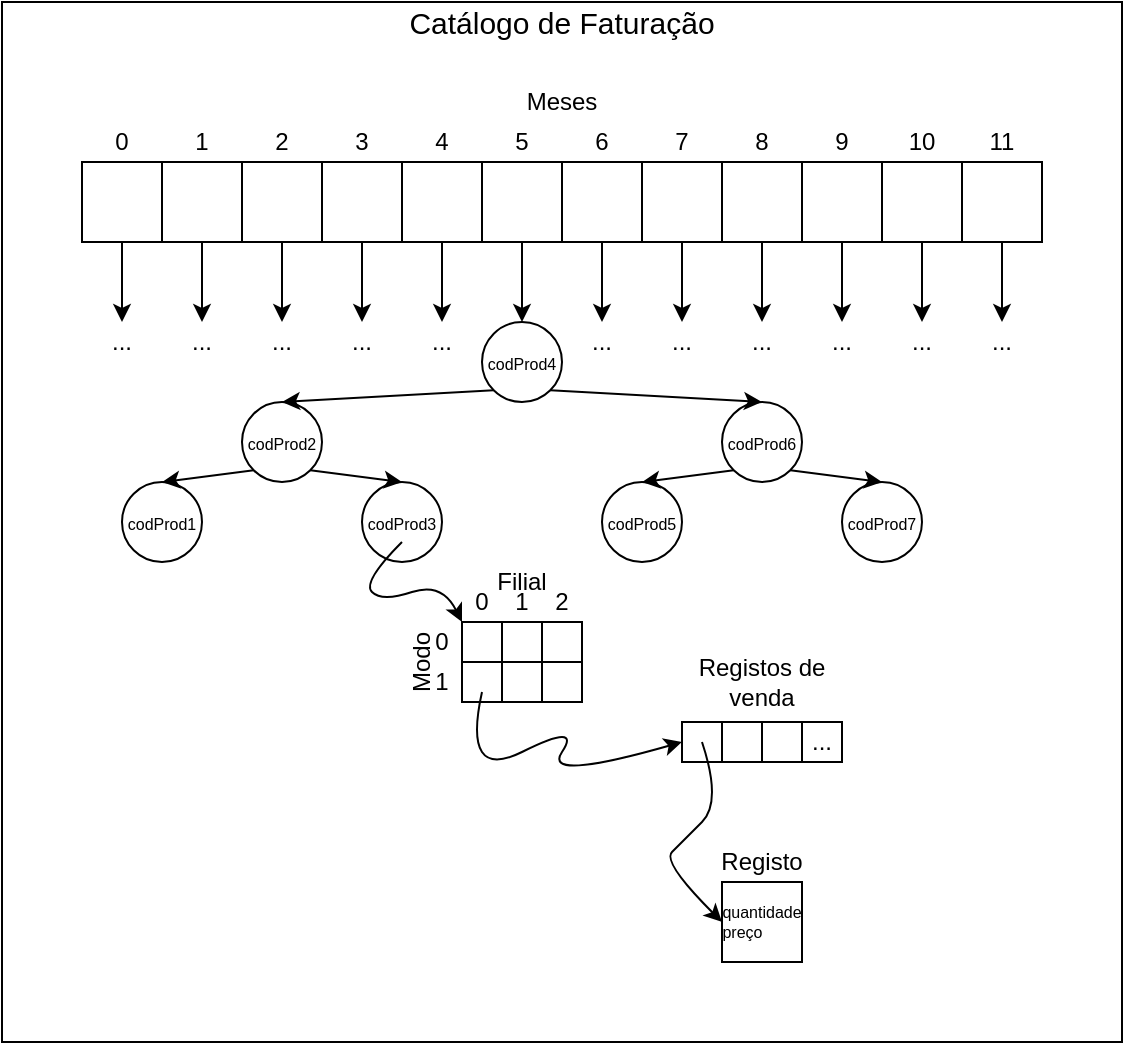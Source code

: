 <mxfile version="10.6.0" type="device"><diagram id="8GkzO-2iXQMkuJmufmp5" name="Page-1"><mxGraphModel dx="988" dy="489" grid="1" gridSize="10" guides="1" tooltips="1" connect="1" arrows="1" fold="1" page="1" pageScale="1" pageWidth="850" pageHeight="1100" math="0" shadow="0"><root><mxCell id="0"/><mxCell id="1" parent="0"/><mxCell id="2WYAGC3ekxAIEiTmy_mu-112" value="" style="rounded=0;whiteSpace=wrap;html=1;" parent="1" vertex="1"><mxGeometry x="80" y="40" width="560" height="520" as="geometry"/></mxCell><mxCell id="2WYAGC3ekxAIEiTmy_mu-93" value="0" style="text;html=1;strokeColor=none;fillColor=none;align=center;verticalAlign=middle;whiteSpace=wrap;rounded=0;" parent="1" vertex="1"><mxGeometry x="280" y="350" width="40" height="20" as="geometry"/></mxCell><mxCell id="2WYAGC3ekxAIEiTmy_mu-1" value="" style="whiteSpace=wrap;html=1;aspect=fixed;" parent="1" vertex="1"><mxGeometry x="120" y="120" width="40" height="40" as="geometry"/></mxCell><mxCell id="2WYAGC3ekxAIEiTmy_mu-2" value="" style="whiteSpace=wrap;html=1;aspect=fixed;" parent="1" vertex="1"><mxGeometry x="160" y="120" width="40" height="40" as="geometry"/></mxCell><mxCell id="2WYAGC3ekxAIEiTmy_mu-4" value="" style="whiteSpace=wrap;html=1;aspect=fixed;" parent="1" vertex="1"><mxGeometry x="240" y="120" width="40" height="40" as="geometry"/></mxCell><mxCell id="2WYAGC3ekxAIEiTmy_mu-7" value="" style="whiteSpace=wrap;html=1;aspect=fixed;" parent="1" vertex="1"><mxGeometry x="280" y="120" width="40" height="40" as="geometry"/></mxCell><mxCell id="2WYAGC3ekxAIEiTmy_mu-8" value="" style="whiteSpace=wrap;html=1;aspect=fixed;" parent="1" vertex="1"><mxGeometry x="320" y="120" width="40" height="40" as="geometry"/></mxCell><mxCell id="2WYAGC3ekxAIEiTmy_mu-10" value="" style="whiteSpace=wrap;html=1;aspect=fixed;" parent="1" vertex="1"><mxGeometry x="400" y="120" width="40" height="40" as="geometry"/></mxCell><mxCell id="2WYAGC3ekxAIEiTmy_mu-11" value="" style="whiteSpace=wrap;html=1;aspect=fixed;" parent="1" vertex="1"><mxGeometry x="440" y="120" width="40" height="40" as="geometry"/></mxCell><mxCell id="2WYAGC3ekxAIEiTmy_mu-12" value="" style="whiteSpace=wrap;html=1;aspect=fixed;" parent="1" vertex="1"><mxGeometry x="480" y="120" width="40" height="40" as="geometry"/></mxCell><mxCell id="2WYAGC3ekxAIEiTmy_mu-13" value="" style="whiteSpace=wrap;html=1;aspect=fixed;" parent="1" vertex="1"><mxGeometry x="520" y="120" width="40" height="40" as="geometry"/></mxCell><mxCell id="2WYAGC3ekxAIEiTmy_mu-14" value="" style="whiteSpace=wrap;html=1;aspect=fixed;" parent="1" vertex="1"><mxGeometry x="560" y="120" width="40" height="40" as="geometry"/></mxCell><mxCell id="2WYAGC3ekxAIEiTmy_mu-15" value="&lt;font style=&quot;font-size: 8px&quot;&gt;codProd4&lt;/font&gt;" style="ellipse;whiteSpace=wrap;html=1;aspect=fixed;" parent="1" vertex="1"><mxGeometry x="320" y="200" width="40" height="40" as="geometry"/></mxCell><mxCell id="2WYAGC3ekxAIEiTmy_mu-16" value="Meses&lt;br&gt;" style="text;html=1;strokeColor=none;fillColor=none;align=center;verticalAlign=middle;whiteSpace=wrap;rounded=0;" parent="1" vertex="1"><mxGeometry x="340" y="80" width="40" height="20" as="geometry"/></mxCell><mxCell id="2WYAGC3ekxAIEiTmy_mu-17" value="" style="endArrow=classic;html=1;exitX=0.5;exitY=1;exitDx=0;exitDy=0;entryX=0.5;entryY=0;entryDx=0;entryDy=0;" parent="1" source="2WYAGC3ekxAIEiTmy_mu-8" target="2WYAGC3ekxAIEiTmy_mu-15" edge="1"><mxGeometry width="50" height="50" relative="1" as="geometry"><mxPoint x="120" y="310" as="sourcePoint"/><mxPoint x="170" y="260" as="targetPoint"/></mxGeometry></mxCell><mxCell id="2WYAGC3ekxAIEiTmy_mu-18" value="&lt;span&gt;&lt;font style=&quot;font-size: 8px&quot;&gt;codProd2&lt;/font&gt;&lt;/span&gt;" style="ellipse;whiteSpace=wrap;html=1;aspect=fixed;" parent="1" vertex="1"><mxGeometry x="200" y="240" width="40" height="40" as="geometry"/></mxCell><mxCell id="2WYAGC3ekxAIEiTmy_mu-19" value="&lt;span&gt;&lt;font style=&quot;font-size: 8px&quot;&gt;codProd6&lt;/font&gt;&lt;/span&gt;" style="ellipse;whiteSpace=wrap;html=1;aspect=fixed;" parent="1" vertex="1"><mxGeometry x="440" y="240" width="40" height="40" as="geometry"/></mxCell><mxCell id="2WYAGC3ekxAIEiTmy_mu-20" value="&lt;font style=&quot;font-size: 8px&quot;&gt;codProd1&lt;/font&gt;" style="ellipse;whiteSpace=wrap;html=1;aspect=fixed;" parent="1" vertex="1"><mxGeometry x="140" y="280" width="40" height="40" as="geometry"/></mxCell><mxCell id="2WYAGC3ekxAIEiTmy_mu-21" value="&lt;font style=&quot;font-size: 8px&quot;&gt;codProd3&lt;/font&gt;" style="ellipse;whiteSpace=wrap;html=1;aspect=fixed;" parent="1" vertex="1"><mxGeometry x="260" y="280" width="40" height="40" as="geometry"/></mxCell><mxCell id="2WYAGC3ekxAIEiTmy_mu-22" value="&lt;span&gt;&lt;font style=&quot;font-size: 8px&quot;&gt;codProd5&lt;/font&gt;&lt;/span&gt;" style="ellipse;whiteSpace=wrap;html=1;aspect=fixed;" parent="1" vertex="1"><mxGeometry x="380" y="280" width="40" height="40" as="geometry"/></mxCell><mxCell id="2WYAGC3ekxAIEiTmy_mu-23" value="&lt;span&gt;&lt;font style=&quot;font-size: 8px&quot;&gt;codProd7&lt;/font&gt;&lt;/span&gt;" style="ellipse;whiteSpace=wrap;html=1;aspect=fixed;" parent="1" vertex="1"><mxGeometry x="500" y="280" width="40" height="40" as="geometry"/></mxCell><mxCell id="2WYAGC3ekxAIEiTmy_mu-24" value="" style="endArrow=classic;html=1;exitX=0;exitY=1;exitDx=0;exitDy=0;entryX=0.5;entryY=0;entryDx=0;entryDy=0;" parent="1" source="2WYAGC3ekxAIEiTmy_mu-15" target="2WYAGC3ekxAIEiTmy_mu-18" edge="1"><mxGeometry width="50" height="50" relative="1" as="geometry"><mxPoint x="120" y="390" as="sourcePoint"/><mxPoint x="170" y="340" as="targetPoint"/></mxGeometry></mxCell><mxCell id="2WYAGC3ekxAIEiTmy_mu-25" value="" style="endArrow=classic;html=1;exitX=0;exitY=1;exitDx=0;exitDy=0;entryX=0.5;entryY=0;entryDx=0;entryDy=0;" parent="1" source="2WYAGC3ekxAIEiTmy_mu-18" target="2WYAGC3ekxAIEiTmy_mu-20" edge="1"><mxGeometry width="50" height="50" relative="1" as="geometry"><mxPoint x="330" y="230" as="sourcePoint"/><mxPoint x="230" y="250" as="targetPoint"/></mxGeometry></mxCell><mxCell id="2WYAGC3ekxAIEiTmy_mu-27" value="" style="endArrow=classic;html=1;exitX=1;exitY=1;exitDx=0;exitDy=0;entryX=0.5;entryY=0;entryDx=0;entryDy=0;" parent="1" source="2WYAGC3ekxAIEiTmy_mu-18" target="2WYAGC3ekxAIEiTmy_mu-21" edge="1"><mxGeometry width="50" height="50" relative="1" as="geometry"><mxPoint x="216" y="284" as="sourcePoint"/><mxPoint x="170" y="290" as="targetPoint"/></mxGeometry></mxCell><mxCell id="2WYAGC3ekxAIEiTmy_mu-28" value="" style="endArrow=classic;html=1;exitX=0;exitY=1;exitDx=0;exitDy=0;entryX=0.5;entryY=0;entryDx=0;entryDy=0;" parent="1" source="2WYAGC3ekxAIEiTmy_mu-19" target="2WYAGC3ekxAIEiTmy_mu-22" edge="1"><mxGeometry width="50" height="50" relative="1" as="geometry"><mxPoint x="226" y="294" as="sourcePoint"/><mxPoint x="180" y="300" as="targetPoint"/></mxGeometry></mxCell><mxCell id="2WYAGC3ekxAIEiTmy_mu-29" value="" style="endArrow=classic;html=1;exitX=1;exitY=1;exitDx=0;exitDy=0;entryX=0.5;entryY=0;entryDx=0;entryDy=0;" parent="1" source="2WYAGC3ekxAIEiTmy_mu-19" target="2WYAGC3ekxAIEiTmy_mu-23" edge="1"><mxGeometry width="50" height="50" relative="1" as="geometry"><mxPoint x="236" y="304" as="sourcePoint"/><mxPoint x="190" y="310" as="targetPoint"/></mxGeometry></mxCell><mxCell id="2WYAGC3ekxAIEiTmy_mu-30" value="" style="endArrow=classic;html=1;exitX=1;exitY=1;exitDx=0;exitDy=0;entryX=0.5;entryY=0;entryDx=0;entryDy=0;" parent="1" source="2WYAGC3ekxAIEiTmy_mu-15" target="2WYAGC3ekxAIEiTmy_mu-19" edge="1"><mxGeometry width="50" height="50" relative="1" as="geometry"><mxPoint x="246" y="314" as="sourcePoint"/><mxPoint x="200" y="320" as="targetPoint"/></mxGeometry></mxCell><mxCell id="2WYAGC3ekxAIEiTmy_mu-37" value="" style="whiteSpace=wrap;html=1;aspect=fixed;" parent="1" vertex="1"><mxGeometry x="330" y="350" width="20" height="20" as="geometry"/></mxCell><mxCell id="2WYAGC3ekxAIEiTmy_mu-38" value="" style="whiteSpace=wrap;html=1;aspect=fixed;" parent="1" vertex="1"><mxGeometry x="310" y="370" width="20" height="20" as="geometry"/></mxCell><mxCell id="2WYAGC3ekxAIEiTmy_mu-39" value="" style="whiteSpace=wrap;html=1;aspect=fixed;" parent="1" vertex="1"><mxGeometry x="310" y="350" width="20" height="20" as="geometry"/></mxCell><mxCell id="2WYAGC3ekxAIEiTmy_mu-40" value="" style="whiteSpace=wrap;html=1;aspect=fixed;" parent="1" vertex="1"><mxGeometry x="330" y="370" width="20" height="20" as="geometry"/></mxCell><mxCell id="2WYAGC3ekxAIEiTmy_mu-41" value="" style="whiteSpace=wrap;html=1;aspect=fixed;" parent="1" vertex="1"><mxGeometry x="350" y="350" width="20" height="20" as="geometry"/></mxCell><mxCell id="2WYAGC3ekxAIEiTmy_mu-42" value="" style="whiteSpace=wrap;html=1;aspect=fixed;" parent="1" vertex="1"><mxGeometry x="350" y="370" width="20" height="20" as="geometry"/></mxCell><mxCell id="2WYAGC3ekxAIEiTmy_mu-43" value="" style="whiteSpace=wrap;html=1;aspect=fixed;" parent="1" vertex="1"><mxGeometry x="360" y="120" width="40" height="40" as="geometry"/></mxCell><mxCell id="2WYAGC3ekxAIEiTmy_mu-44" value="" style="whiteSpace=wrap;html=1;aspect=fixed;" parent="1" vertex="1"><mxGeometry x="200" y="120" width="40" height="40" as="geometry"/></mxCell><mxCell id="2WYAGC3ekxAIEiTmy_mu-45" value="0" style="text;html=1;strokeColor=none;fillColor=none;align=center;verticalAlign=middle;whiteSpace=wrap;rounded=0;" parent="1" vertex="1"><mxGeometry x="120" y="100" width="40" height="20" as="geometry"/></mxCell><mxCell id="2WYAGC3ekxAIEiTmy_mu-47" value="1" style="text;html=1;strokeColor=none;fillColor=none;align=center;verticalAlign=middle;whiteSpace=wrap;rounded=0;" parent="1" vertex="1"><mxGeometry x="160" y="100" width="40" height="20" as="geometry"/></mxCell><mxCell id="2WYAGC3ekxAIEiTmy_mu-48" value="2" style="text;html=1;strokeColor=none;fillColor=none;align=center;verticalAlign=middle;whiteSpace=wrap;rounded=0;" parent="1" vertex="1"><mxGeometry x="200" y="100" width="40" height="20" as="geometry"/></mxCell><mxCell id="2WYAGC3ekxAIEiTmy_mu-49" value="3" style="text;html=1;strokeColor=none;fillColor=none;align=center;verticalAlign=middle;whiteSpace=wrap;rounded=0;" parent="1" vertex="1"><mxGeometry x="240" y="100" width="40" height="20" as="geometry"/></mxCell><mxCell id="2WYAGC3ekxAIEiTmy_mu-50" value="4" style="text;html=1;strokeColor=none;fillColor=none;align=center;verticalAlign=middle;whiteSpace=wrap;rounded=0;" parent="1" vertex="1"><mxGeometry x="280" y="100" width="40" height="20" as="geometry"/></mxCell><mxCell id="2WYAGC3ekxAIEiTmy_mu-51" value="5" style="text;html=1;strokeColor=none;fillColor=none;align=center;verticalAlign=middle;whiteSpace=wrap;rounded=0;" parent="1" vertex="1"><mxGeometry x="320" y="100" width="40" height="20" as="geometry"/></mxCell><mxCell id="2WYAGC3ekxAIEiTmy_mu-52" value="6" style="text;html=1;strokeColor=none;fillColor=none;align=center;verticalAlign=middle;whiteSpace=wrap;rounded=0;" parent="1" vertex="1"><mxGeometry x="360" y="100" width="40" height="20" as="geometry"/></mxCell><mxCell id="2WYAGC3ekxAIEiTmy_mu-53" value="7" style="text;html=1;strokeColor=none;fillColor=none;align=center;verticalAlign=middle;whiteSpace=wrap;rounded=0;" parent="1" vertex="1"><mxGeometry x="400" y="100" width="40" height="20" as="geometry"/></mxCell><mxCell id="2WYAGC3ekxAIEiTmy_mu-54" value="8" style="text;html=1;strokeColor=none;fillColor=none;align=center;verticalAlign=middle;whiteSpace=wrap;rounded=0;" parent="1" vertex="1"><mxGeometry x="440" y="100" width="40" height="20" as="geometry"/></mxCell><mxCell id="2WYAGC3ekxAIEiTmy_mu-55" value="9" style="text;html=1;strokeColor=none;fillColor=none;align=center;verticalAlign=middle;whiteSpace=wrap;rounded=0;" parent="1" vertex="1"><mxGeometry x="480" y="100" width="40" height="20" as="geometry"/></mxCell><mxCell id="2WYAGC3ekxAIEiTmy_mu-56" value="10" style="text;html=1;strokeColor=none;fillColor=none;align=center;verticalAlign=middle;whiteSpace=wrap;rounded=0;" parent="1" vertex="1"><mxGeometry x="520" y="100" width="40" height="20" as="geometry"/></mxCell><mxCell id="2WYAGC3ekxAIEiTmy_mu-57" value="11" style="text;html=1;strokeColor=none;fillColor=none;align=center;verticalAlign=middle;whiteSpace=wrap;rounded=0;" parent="1" vertex="1"><mxGeometry x="560" y="100" width="40" height="20" as="geometry"/></mxCell><mxCell id="2WYAGC3ekxAIEiTmy_mu-60" value="" style="endArrow=classic;html=1;exitX=0.5;exitY=1;exitDx=0;exitDy=0;" parent="1" edge="1"><mxGeometry width="50" height="50" relative="1" as="geometry"><mxPoint x="540" y="160" as="sourcePoint"/><mxPoint x="540" y="200" as="targetPoint"/></mxGeometry></mxCell><mxCell id="2WYAGC3ekxAIEiTmy_mu-62" value="...&lt;br&gt;" style="text;html=1;strokeColor=none;fillColor=none;align=center;verticalAlign=middle;whiteSpace=wrap;rounded=0;" parent="1" vertex="1"><mxGeometry x="520" y="200" width="40" height="20" as="geometry"/></mxCell><mxCell id="2WYAGC3ekxAIEiTmy_mu-69" value="" style="endArrow=classic;html=1;exitX=0.5;exitY=1;exitDx=0;exitDy=0;" parent="1" edge="1"><mxGeometry width="50" height="50" relative="1" as="geometry"><mxPoint x="420" y="160" as="sourcePoint"/><mxPoint x="420" y="200" as="targetPoint"/></mxGeometry></mxCell><mxCell id="2WYAGC3ekxAIEiTmy_mu-70" value="...&lt;br&gt;" style="text;html=1;strokeColor=none;fillColor=none;align=center;verticalAlign=middle;whiteSpace=wrap;rounded=0;" parent="1" vertex="1"><mxGeometry x="400" y="200" width="40" height="20" as="geometry"/></mxCell><mxCell id="2WYAGC3ekxAIEiTmy_mu-71" value="" style="endArrow=classic;html=1;exitX=0.5;exitY=1;exitDx=0;exitDy=0;" parent="1" edge="1"><mxGeometry width="50" height="50" relative="1" as="geometry"><mxPoint x="460" y="160" as="sourcePoint"/><mxPoint x="460" y="200" as="targetPoint"/></mxGeometry></mxCell><mxCell id="2WYAGC3ekxAIEiTmy_mu-72" value="...&lt;br&gt;" style="text;html=1;strokeColor=none;fillColor=none;align=center;verticalAlign=middle;whiteSpace=wrap;rounded=0;" parent="1" vertex="1"><mxGeometry x="440" y="200" width="40" height="20" as="geometry"/></mxCell><mxCell id="2WYAGC3ekxAIEiTmy_mu-73" value="" style="endArrow=classic;html=1;exitX=0.5;exitY=1;exitDx=0;exitDy=0;" parent="1" edge="1"><mxGeometry width="50" height="50" relative="1" as="geometry"><mxPoint x="500" y="160" as="sourcePoint"/><mxPoint x="500" y="200" as="targetPoint"/></mxGeometry></mxCell><mxCell id="2WYAGC3ekxAIEiTmy_mu-74" value="...&lt;br&gt;" style="text;html=1;strokeColor=none;fillColor=none;align=center;verticalAlign=middle;whiteSpace=wrap;rounded=0;" parent="1" vertex="1"><mxGeometry x="480" y="200" width="40" height="20" as="geometry"/></mxCell><mxCell id="2WYAGC3ekxAIEiTmy_mu-75" value="" style="endArrow=classic;html=1;exitX=0.5;exitY=1;exitDx=0;exitDy=0;" parent="1" edge="1"><mxGeometry width="50" height="50" relative="1" as="geometry"><mxPoint x="580" y="160" as="sourcePoint"/><mxPoint x="580" y="200" as="targetPoint"/></mxGeometry></mxCell><mxCell id="2WYAGC3ekxAIEiTmy_mu-76" value="...&lt;br&gt;" style="text;html=1;strokeColor=none;fillColor=none;align=center;verticalAlign=middle;whiteSpace=wrap;rounded=0;" parent="1" vertex="1"><mxGeometry x="560" y="200" width="40" height="20" as="geometry"/></mxCell><mxCell id="2WYAGC3ekxAIEiTmy_mu-77" value="" style="endArrow=classic;html=1;exitX=0.5;exitY=1;exitDx=0;exitDy=0;" parent="1" edge="1"><mxGeometry width="50" height="50" relative="1" as="geometry"><mxPoint x="380" y="160" as="sourcePoint"/><mxPoint x="380" y="200" as="targetPoint"/></mxGeometry></mxCell><mxCell id="2WYAGC3ekxAIEiTmy_mu-78" value="...&lt;br&gt;" style="text;html=1;strokeColor=none;fillColor=none;align=center;verticalAlign=middle;whiteSpace=wrap;rounded=0;" parent="1" vertex="1"><mxGeometry x="360" y="200" width="40" height="20" as="geometry"/></mxCell><mxCell id="2WYAGC3ekxAIEiTmy_mu-79" value="" style="endArrow=classic;html=1;exitX=0.5;exitY=1;exitDx=0;exitDy=0;" parent="1" edge="1"><mxGeometry width="50" height="50" relative="1" as="geometry"><mxPoint x="300" y="160" as="sourcePoint"/><mxPoint x="300" y="200" as="targetPoint"/></mxGeometry></mxCell><mxCell id="2WYAGC3ekxAIEiTmy_mu-80" value="...&lt;br&gt;" style="text;html=1;strokeColor=none;fillColor=none;align=center;verticalAlign=middle;whiteSpace=wrap;rounded=0;" parent="1" vertex="1"><mxGeometry x="280" y="200" width="40" height="20" as="geometry"/></mxCell><mxCell id="2WYAGC3ekxAIEiTmy_mu-81" value="" style="endArrow=classic;html=1;exitX=0.5;exitY=1;exitDx=0;exitDy=0;" parent="1" edge="1"><mxGeometry width="50" height="50" relative="1" as="geometry"><mxPoint x="260" y="160" as="sourcePoint"/><mxPoint x="260" y="200" as="targetPoint"/></mxGeometry></mxCell><mxCell id="2WYAGC3ekxAIEiTmy_mu-82" value="...&lt;br&gt;" style="text;html=1;strokeColor=none;fillColor=none;align=center;verticalAlign=middle;whiteSpace=wrap;rounded=0;" parent="1" vertex="1"><mxGeometry x="240" y="200" width="40" height="20" as="geometry"/></mxCell><mxCell id="2WYAGC3ekxAIEiTmy_mu-83" value="" style="endArrow=classic;html=1;exitX=0.5;exitY=1;exitDx=0;exitDy=0;" parent="1" edge="1"><mxGeometry width="50" height="50" relative="1" as="geometry"><mxPoint x="220" y="160" as="sourcePoint"/><mxPoint x="220" y="200" as="targetPoint"/></mxGeometry></mxCell><mxCell id="2WYAGC3ekxAIEiTmy_mu-84" value="...&lt;br&gt;" style="text;html=1;strokeColor=none;fillColor=none;align=center;verticalAlign=middle;whiteSpace=wrap;rounded=0;" parent="1" vertex="1"><mxGeometry x="200" y="200" width="40" height="20" as="geometry"/></mxCell><mxCell id="2WYAGC3ekxAIEiTmy_mu-85" value="" style="endArrow=classic;html=1;exitX=0.5;exitY=1;exitDx=0;exitDy=0;" parent="1" edge="1"><mxGeometry width="50" height="50" relative="1" as="geometry"><mxPoint x="180" y="160" as="sourcePoint"/><mxPoint x="180" y="200" as="targetPoint"/></mxGeometry></mxCell><mxCell id="2WYAGC3ekxAIEiTmy_mu-86" value="...&lt;br&gt;" style="text;html=1;strokeColor=none;fillColor=none;align=center;verticalAlign=middle;whiteSpace=wrap;rounded=0;" parent="1" vertex="1"><mxGeometry x="160" y="200" width="40" height="20" as="geometry"/></mxCell><mxCell id="2WYAGC3ekxAIEiTmy_mu-89" value="" style="endArrow=classic;html=1;" parent="1" source="2WYAGC3ekxAIEiTmy_mu-1" edge="1"><mxGeometry width="50" height="50" relative="1" as="geometry"><mxPoint x="140" y="160" as="sourcePoint"/><mxPoint x="140" y="200" as="targetPoint"/></mxGeometry></mxCell><mxCell id="2WYAGC3ekxAIEiTmy_mu-90" value="...&lt;br&gt;" style="text;html=1;strokeColor=none;fillColor=none;align=center;verticalAlign=middle;whiteSpace=wrap;rounded=0;" parent="1" vertex="1"><mxGeometry x="120" y="200" width="40" height="20" as="geometry"/></mxCell><mxCell id="2WYAGC3ekxAIEiTmy_mu-91" value="Modo&lt;br&gt;" style="text;html=1;strokeColor=none;fillColor=none;align=center;verticalAlign=middle;whiteSpace=wrap;rounded=0;rotation=-90;" parent="1" vertex="1"><mxGeometry x="270" y="360" width="40" height="20" as="geometry"/></mxCell><mxCell id="2WYAGC3ekxAIEiTmy_mu-92" value="Filial&lt;br&gt;" style="text;html=1;strokeColor=none;fillColor=none;align=center;verticalAlign=middle;whiteSpace=wrap;rounded=0;" parent="1" vertex="1"><mxGeometry x="320" y="320" width="40" height="20" as="geometry"/></mxCell><mxCell id="2WYAGC3ekxAIEiTmy_mu-94" value="1" style="text;html=1;strokeColor=none;fillColor=none;align=center;verticalAlign=middle;whiteSpace=wrap;rounded=0;" parent="1" vertex="1"><mxGeometry x="280" y="370" width="40" height="20" as="geometry"/></mxCell><mxCell id="2WYAGC3ekxAIEiTmy_mu-95" value="1" style="text;html=1;strokeColor=none;fillColor=none;align=center;verticalAlign=middle;whiteSpace=wrap;rounded=0;" parent="1" vertex="1"><mxGeometry x="320" y="330" width="40" height="20" as="geometry"/></mxCell><mxCell id="2WYAGC3ekxAIEiTmy_mu-98" value="0" style="text;html=1;strokeColor=none;fillColor=none;align=center;verticalAlign=middle;whiteSpace=wrap;rounded=0;" parent="1" vertex="1"><mxGeometry x="300" y="330" width="40" height="20" as="geometry"/></mxCell><mxCell id="2WYAGC3ekxAIEiTmy_mu-99" value="2" style="text;html=1;strokeColor=none;fillColor=none;align=center;verticalAlign=middle;whiteSpace=wrap;rounded=0;" parent="1" vertex="1"><mxGeometry x="340" y="330" width="40" height="20" as="geometry"/></mxCell><mxCell id="2WYAGC3ekxAIEiTmy_mu-100" value="" style="curved=1;endArrow=classic;html=1;entryX=0.75;entryY=0;entryDx=0;entryDy=0;" parent="1" target="2WYAGC3ekxAIEiTmy_mu-93" edge="1"><mxGeometry width="50" height="50" relative="1" as="geometry"><mxPoint x="280" y="310" as="sourcePoint"/><mxPoint x="170" y="410" as="targetPoint"/><Array as="points"><mxPoint x="260" y="330"/><mxPoint x="270" y="340"/><mxPoint x="300" y="330"/></Array></mxGeometry></mxCell><mxCell id="2WYAGC3ekxAIEiTmy_mu-101" value="&lt;div style=&quot;text-align: left ; font-size: 8px&quot;&gt;&lt;font style=&quot;font-size: 8px&quot;&gt;quantidade&lt;/font&gt;&lt;/div&gt;&lt;div style=&quot;text-align: left ; font-size: 8px&quot;&gt;&lt;font style=&quot;font-size: 8px&quot;&gt;preço&lt;/font&gt;&lt;/div&gt;" style="whiteSpace=wrap;html=1;aspect=fixed;" parent="1" vertex="1"><mxGeometry x="440" y="480" width="40" height="40" as="geometry"/></mxCell><mxCell id="2WYAGC3ekxAIEiTmy_mu-102" value="" style="whiteSpace=wrap;html=1;aspect=fixed;" parent="1" vertex="1"><mxGeometry x="420" y="400" width="20" height="20" as="geometry"/></mxCell><mxCell id="2WYAGC3ekxAIEiTmy_mu-103" value="" style="whiteSpace=wrap;html=1;aspect=fixed;" parent="1" vertex="1"><mxGeometry x="460" y="400" width="20" height="20" as="geometry"/></mxCell><mxCell id="2WYAGC3ekxAIEiTmy_mu-104" value="" style="whiteSpace=wrap;html=1;aspect=fixed;" parent="1" vertex="1"><mxGeometry x="440" y="400" width="20" height="20" as="geometry"/></mxCell><mxCell id="2WYAGC3ekxAIEiTmy_mu-105" value="..." style="whiteSpace=wrap;html=1;aspect=fixed;" parent="1" vertex="1"><mxGeometry x="480" y="400" width="20" height="20" as="geometry"/></mxCell><mxCell id="2WYAGC3ekxAIEiTmy_mu-106" value="Registos de venda" style="text;html=1;strokeColor=none;fillColor=none;align=center;verticalAlign=middle;whiteSpace=wrap;rounded=0;" parent="1" vertex="1"><mxGeometry x="420" y="370" width="80" height="20" as="geometry"/></mxCell><mxCell id="2WYAGC3ekxAIEiTmy_mu-107" value="" style="curved=1;endArrow=classic;html=1;exitX=1;exitY=0.75;exitDx=0;exitDy=0;entryX=0;entryY=0.5;entryDx=0;entryDy=0;" parent="1" source="2WYAGC3ekxAIEiTmy_mu-94" target="2WYAGC3ekxAIEiTmy_mu-102" edge="1"><mxGeometry width="50" height="50" relative="1" as="geometry"><mxPoint x="120" y="590" as="sourcePoint"/><mxPoint x="170" y="540" as="targetPoint"/><Array as="points"><mxPoint x="310" y="430"/><mxPoint x="370" y="400"/><mxPoint x="350" y="430"/></Array></mxGeometry></mxCell><mxCell id="2WYAGC3ekxAIEiTmy_mu-109" value="" style="curved=1;endArrow=classic;html=1;entryX=0;entryY=0.5;entryDx=0;entryDy=0;" parent="1" target="2WYAGC3ekxAIEiTmy_mu-101" edge="1"><mxGeometry width="50" height="50" relative="1" as="geometry"><mxPoint x="430" y="410" as="sourcePoint"/><mxPoint x="170" y="540" as="targetPoint"/><Array as="points"><mxPoint x="440" y="440"/><mxPoint x="420" y="460"/><mxPoint x="410" y="470"/></Array></mxGeometry></mxCell><mxCell id="2WYAGC3ekxAIEiTmy_mu-110" value="Registo" style="text;html=1;strokeColor=none;fillColor=none;align=center;verticalAlign=middle;whiteSpace=wrap;rounded=0;" parent="1" vertex="1"><mxGeometry x="440" y="460" width="40" height="20" as="geometry"/></mxCell><mxCell id="2WYAGC3ekxAIEiTmy_mu-113" value="&lt;font style=&quot;font-size: 15px&quot;&gt;Catálogo de Faturação&lt;/font&gt;" style="text;html=1;strokeColor=none;fillColor=none;align=center;verticalAlign=middle;whiteSpace=wrap;rounded=0;" parent="1" vertex="1"><mxGeometry x="275" y="40" width="170" height="20" as="geometry"/></mxCell></root></mxGraphModel></diagram></mxfile>